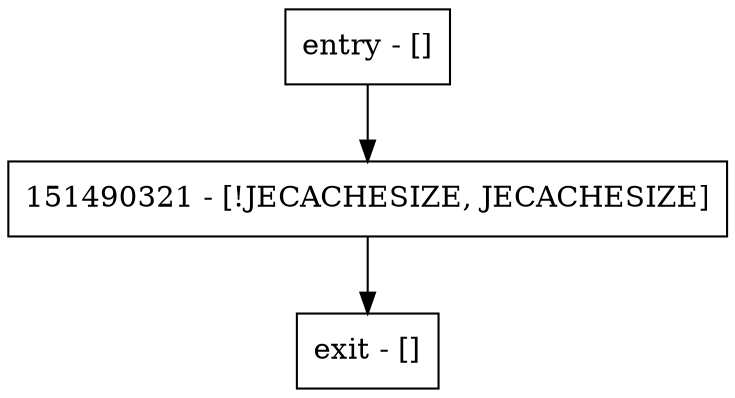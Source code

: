 digraph calculateMemorySize {
node [shape=record];
entry [label="entry - []"];
exit [label="exit - []"];
151490321 [label="151490321 - [!JECACHESIZE, JECACHESIZE]"];
entry;
exit;
entry -> 151490321;
151490321 -> exit;
}
